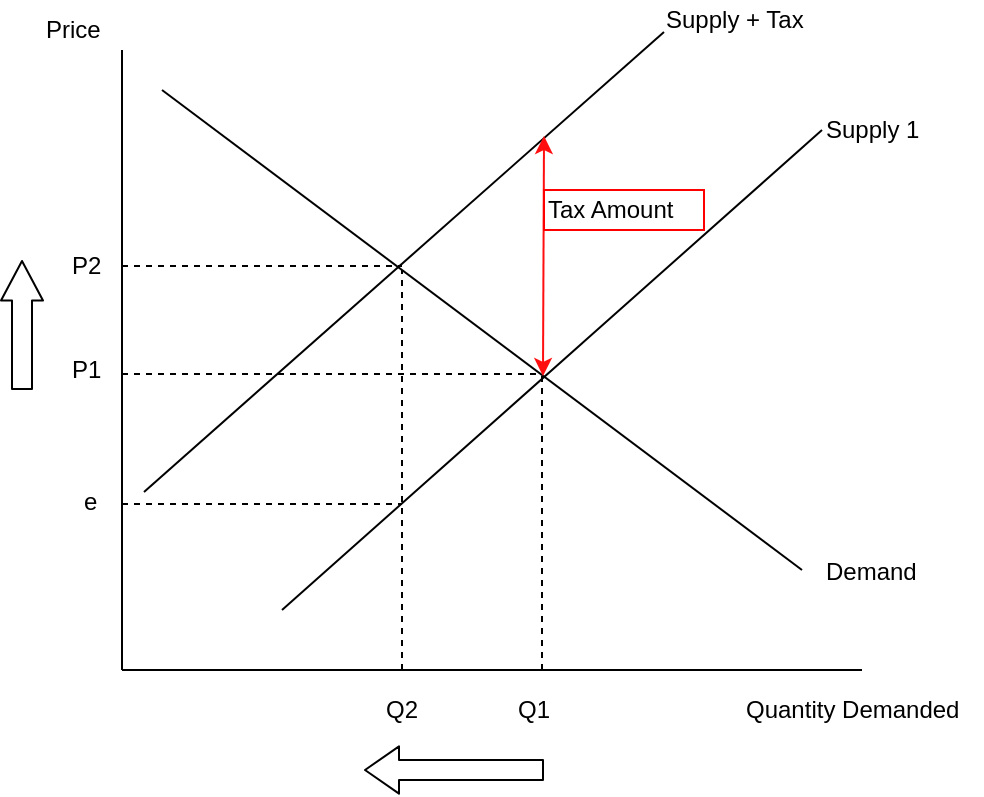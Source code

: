 <mxfile version="10.6.7" type="device"><diagram id="6dnA6yyxAzkha-zWnWm-" name="Page-1"><mxGraphModel dx="745" dy="378" grid="1" gridSize="10" guides="1" tooltips="1" connect="1" arrows="1" fold="1" page="1" pageScale="1" pageWidth="827" pageHeight="1169" math="0" shadow="0"><root><mxCell id="0"/><mxCell id="1" parent="0"/><mxCell id="17BAU71TA840Y9wGpULx-1" value="" style="endArrow=none;html=1;" edge="1" parent="1"><mxGeometry width="50" height="50" relative="1" as="geometry"><mxPoint x="80" y="350" as="sourcePoint"/><mxPoint x="450" y="350" as="targetPoint"/><Array as="points"/></mxGeometry></mxCell><mxCell id="17BAU71TA840Y9wGpULx-3" value="" style="endArrow=none;html=1;" edge="1" parent="1"><mxGeometry width="50" height="50" relative="1" as="geometry"><mxPoint x="80" y="350" as="sourcePoint"/><mxPoint x="80" y="40" as="targetPoint"/></mxGeometry></mxCell><mxCell id="17BAU71TA840Y9wGpULx-4" value="Quantity Demanded" style="text;html=1;resizable=0;points=[];autosize=1;align=left;verticalAlign=top;spacingTop=-4;" vertex="1" parent="1"><mxGeometry x="390" y="360" width="120" height="20" as="geometry"/></mxCell><mxCell id="17BAU71TA840Y9wGpULx-5" value="Price" style="text;html=1;resizable=0;points=[];autosize=1;align=left;verticalAlign=top;spacingTop=-4;" vertex="1" parent="1"><mxGeometry x="40" y="20" width="40" height="20" as="geometry"/></mxCell><mxCell id="17BAU71TA840Y9wGpULx-6" value="" style="endArrow=none;html=1;fontStyle=1" edge="1" parent="1"><mxGeometry width="50" height="50" relative="1" as="geometry"><mxPoint x="91" y="261" as="sourcePoint"/><mxPoint x="351" y="31" as="targetPoint"/></mxGeometry></mxCell><mxCell id="17BAU71TA840Y9wGpULx-8" value="Supply + Tax" style="text;html=1;resizable=0;points=[];autosize=1;align=left;verticalAlign=top;spacingTop=-4;" vertex="1" parent="1"><mxGeometry x="350" y="15" width="80" height="20" as="geometry"/></mxCell><mxCell id="17BAU71TA840Y9wGpULx-9" value="Supply 1" style="text;html=1;resizable=0;points=[];autosize=1;align=left;verticalAlign=top;spacingTop=-4;" vertex="1" parent="1"><mxGeometry x="430" y="70" width="60" height="20" as="geometry"/></mxCell><mxCell id="17BAU71TA840Y9wGpULx-10" value="" style="endArrow=none;html=1;fontStyle=1" edge="1" parent="1"><mxGeometry width="50" height="50" relative="1" as="geometry"><mxPoint x="420" y="300" as="sourcePoint"/><mxPoint x="100" y="60" as="targetPoint"/></mxGeometry></mxCell><mxCell id="17BAU71TA840Y9wGpULx-11" value="Demand" style="text;html=1;resizable=0;points=[];autosize=1;align=left;verticalAlign=top;spacingTop=-4;" vertex="1" parent="1"><mxGeometry x="430" y="291" width="60" height="20" as="geometry"/></mxCell><mxCell id="17BAU71TA840Y9wGpULx-12" value="" style="endArrow=none;dashed=1;html=1;" edge="1" parent="1"><mxGeometry width="50" height="50" relative="1" as="geometry"><mxPoint x="80" y="148" as="sourcePoint"/><mxPoint x="220" y="148" as="targetPoint"/></mxGeometry></mxCell><mxCell id="17BAU71TA840Y9wGpULx-13" value="" style="endArrow=none;dashed=1;html=1;" edge="1" parent="1"><mxGeometry width="50" height="50" relative="1" as="geometry"><mxPoint x="80" y="202" as="sourcePoint"/><mxPoint x="290" y="202" as="targetPoint"/></mxGeometry></mxCell><mxCell id="17BAU71TA840Y9wGpULx-15" value="" style="endArrow=none;dashed=1;html=1;" edge="1" parent="1"><mxGeometry width="50" height="50" relative="1" as="geometry"><mxPoint x="220" y="350" as="sourcePoint"/><mxPoint x="220" y="150" as="targetPoint"/></mxGeometry></mxCell><mxCell id="17BAU71TA840Y9wGpULx-16" value="" style="endArrow=none;dashed=1;html=1;" edge="1" parent="1"><mxGeometry width="50" height="50" relative="1" as="geometry"><mxPoint x="290" y="350" as="sourcePoint"/><mxPoint x="290" y="200" as="targetPoint"/></mxGeometry></mxCell><mxCell id="17BAU71TA840Y9wGpULx-17" value="P2" style="text;html=1;resizable=0;points=[];autosize=1;align=left;verticalAlign=top;spacingTop=-4;" vertex="1" parent="1"><mxGeometry x="53" y="138" width="30" height="20" as="geometry"/></mxCell><mxCell id="17BAU71TA840Y9wGpULx-18" value="P1" style="text;html=1;resizable=0;points=[];autosize=1;align=left;verticalAlign=top;spacingTop=-4;" vertex="1" parent="1"><mxGeometry x="53" y="190" width="30" height="20" as="geometry"/></mxCell><mxCell id="17BAU71TA840Y9wGpULx-19" value="" style="endArrow=none;html=1;fontStyle=1" edge="1" parent="1"><mxGeometry width="50" height="50" relative="1" as="geometry"><mxPoint x="160" y="320" as="sourcePoint"/><mxPoint x="430" y="80" as="targetPoint"/></mxGeometry></mxCell><mxCell id="17BAU71TA840Y9wGpULx-20" value="Q1" style="text;html=1;resizable=0;points=[];autosize=1;align=left;verticalAlign=top;spacingTop=-4;" vertex="1" parent="1"><mxGeometry x="276" y="360" width="30" height="20" as="geometry"/></mxCell><mxCell id="17BAU71TA840Y9wGpULx-21" value="Q2" style="text;html=1;resizable=0;points=[];autosize=1;align=left;verticalAlign=top;spacingTop=-4;" vertex="1" parent="1"><mxGeometry x="210" y="360" width="30" height="20" as="geometry"/></mxCell><mxCell id="17BAU71TA840Y9wGpULx-23" value="" style="shape=flexArrow;endArrow=classic;html=1;endWidth=10;endSize=6.258;" edge="1" parent="1"><mxGeometry width="50" height="50" relative="1" as="geometry"><mxPoint x="30" y="210" as="sourcePoint"/><mxPoint x="30" y="145" as="targetPoint"/></mxGeometry></mxCell><mxCell id="17BAU71TA840Y9wGpULx-24" value="" style="shape=flexArrow;endArrow=classic;html=1;endWidth=12.667;endSize=5.333;" edge="1" parent="1"><mxGeometry width="50" height="50" relative="1" as="geometry"><mxPoint x="291" y="400" as="sourcePoint"/><mxPoint x="201" y="400" as="targetPoint"/></mxGeometry></mxCell><mxCell id="17BAU71TA840Y9wGpULx-26" value="" style="endArrow=classic;startArrow=classic;html=1;fillColor=#FF0808;strokeColor=#FF0F0F;" edge="1" parent="1"><mxGeometry width="50" height="50" relative="1" as="geometry"><mxPoint x="290.5" y="203" as="sourcePoint"/><mxPoint x="291" y="83" as="targetPoint"/></mxGeometry></mxCell><mxCell id="17BAU71TA840Y9wGpULx-27" value="Tax Amount" style="text;html=1;resizable=0;points=[];autosize=1;align=left;verticalAlign=top;spacingTop=-4;fillColor=#FFFFFF;strokeColor=#FF0000;" vertex="1" parent="1"><mxGeometry x="291" y="110" width="80" height="20" as="geometry"/></mxCell><mxCell id="17BAU71TA840Y9wGpULx-29" value="" style="endArrow=none;dashed=1;html=1;" edge="1" parent="1"><mxGeometry width="50" height="50" relative="1" as="geometry"><mxPoint x="80" y="267" as="sourcePoint"/><mxPoint x="220" y="267" as="targetPoint"/></mxGeometry></mxCell><mxCell id="17BAU71TA840Y9wGpULx-30" value="e" style="text;html=1;resizable=0;points=[];autosize=1;align=left;verticalAlign=top;spacingTop=-4;" vertex="1" parent="1"><mxGeometry x="59" y="256" width="20" height="20" as="geometry"/></mxCell></root></mxGraphModel></diagram></mxfile>